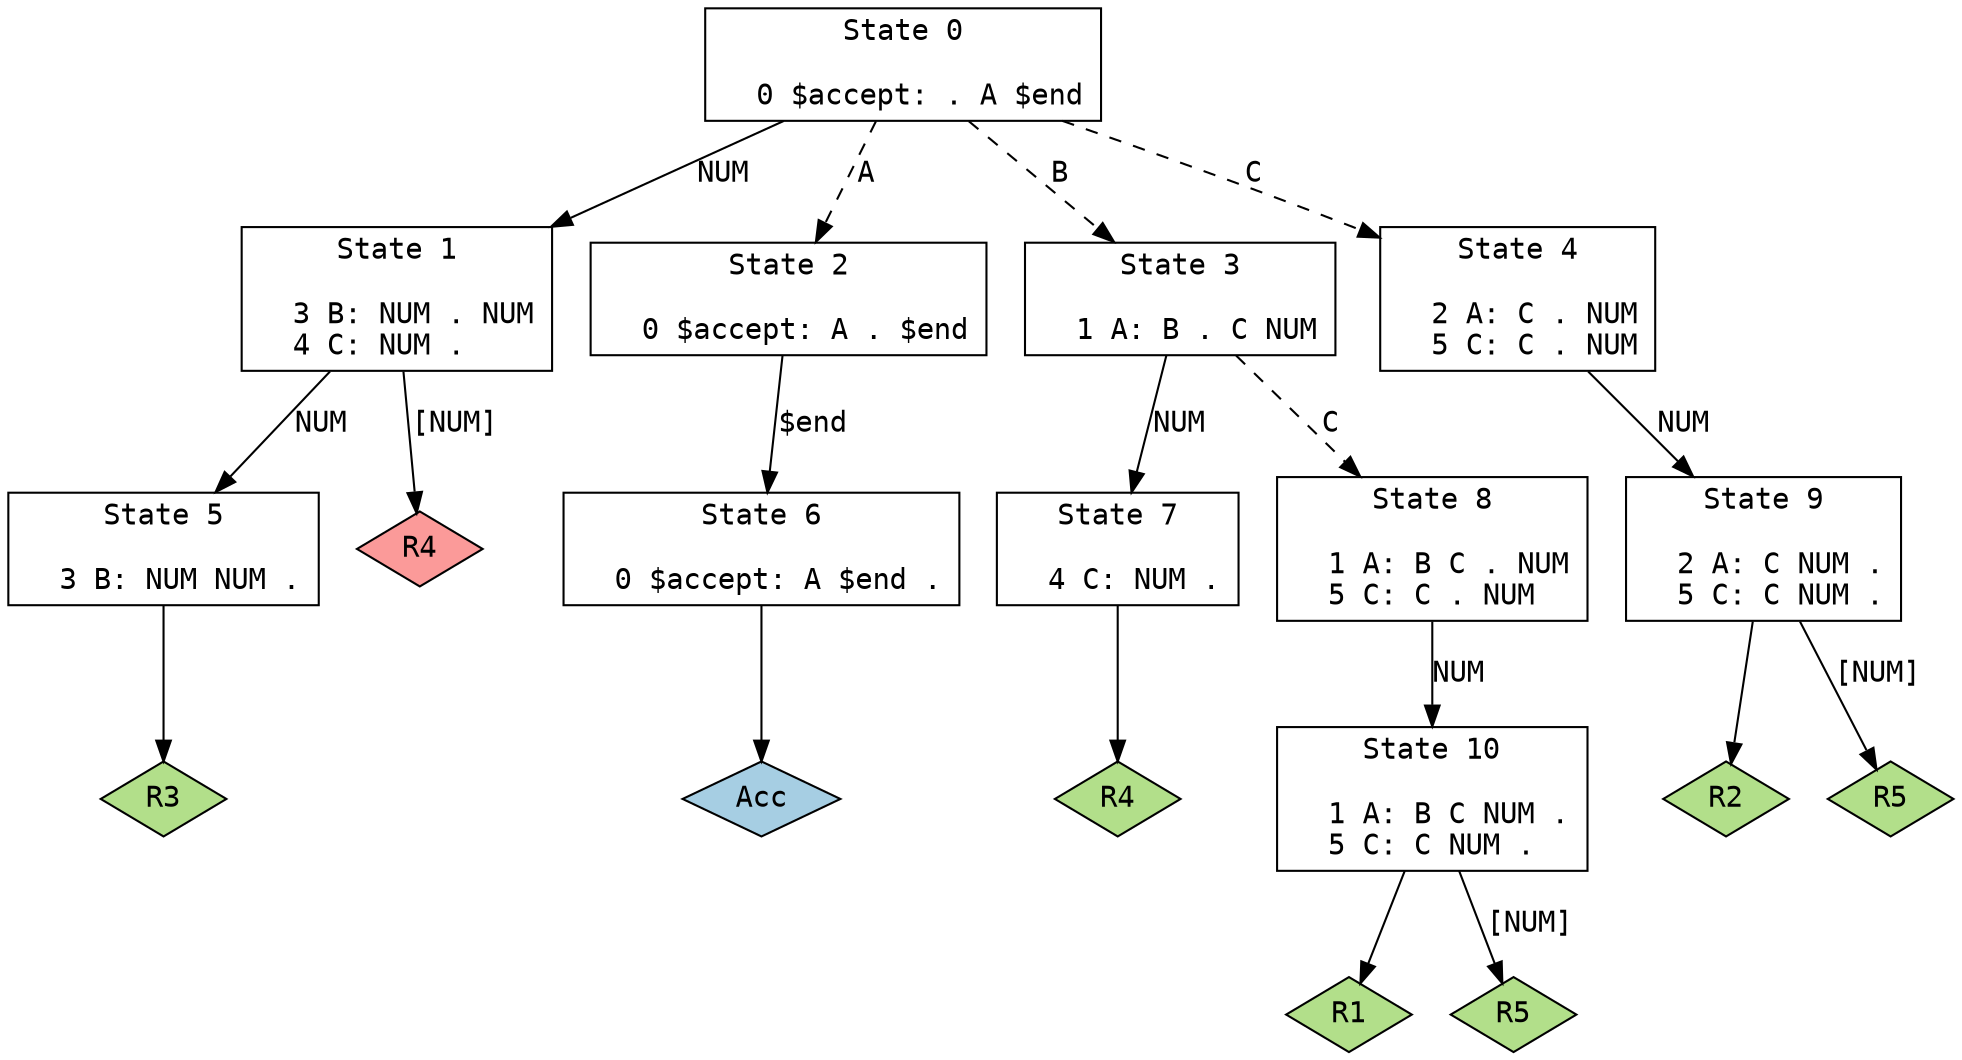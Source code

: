 // 由 GNU Bison 3.0.2 生成。
// 向 <bug-bison@gnu.org> 报告问题。
// 主页：<http://www.gnu.org/software/bison/>。

digraph "grammar7.y"
{
  node [fontname = courier, shape = box, colorscheme = paired6]
  edge [fontname = courier]

  0 [label="State 0\n\l  0 $accept: . A $end\l"]
  0 -> 1 [style=solid label="NUM"]
  0 -> 2 [style=dashed label="A"]
  0 -> 3 [style=dashed label="B"]
  0 -> 4 [style=dashed label="C"]
  1 [label="State 1\n\l  3 B: NUM . NUM\l  4 C: NUM .\l"]
  1 -> 5 [style=solid label="NUM"]
  1 -> "1R4d" [label="[NUM]", style=solid]
 "1R4d" [label="R4", fillcolor=5, shape=diamond, style=filled]
  2 [label="State 2\n\l  0 $accept: A . $end\l"]
  2 -> 6 [style=solid label="$end"]
  3 [label="State 3\n\l  1 A: B . C NUM\l"]
  3 -> 7 [style=solid label="NUM"]
  3 -> 8 [style=dashed label="C"]
  4 [label="State 4\n\l  2 A: C . NUM\l  5 C: C . NUM\l"]
  4 -> 9 [style=solid label="NUM"]
  5 [label="State 5\n\l  3 B: NUM NUM .\l"]
  5 -> "5R3" [style=solid]
 "5R3" [label="R3", fillcolor=3, shape=diamond, style=filled]
  6 [label="State 6\n\l  0 $accept: A $end .\l"]
  6 -> "6R0" [style=solid]
 "6R0" [label="Acc", fillcolor=1, shape=diamond, style=filled]
  7 [label="State 7\n\l  4 C: NUM .\l"]
  7 -> "7R4" [style=solid]
 "7R4" [label="R4", fillcolor=3, shape=diamond, style=filled]
  8 [label="State 8\n\l  1 A: B C . NUM\l  5 C: C . NUM\l"]
  8 -> 10 [style=solid label="NUM"]
  9 [label="State 9\n\l  2 A: C NUM .\l  5 C: C NUM .\l"]
  9 -> "9R2" [style=solid]
 "9R2" [label="R2", fillcolor=3, shape=diamond, style=filled]
  9 -> "9R5" [label="[NUM]", style=solid]
 "9R5" [label="R5", fillcolor=3, shape=diamond, style=filled]
  10 [label="State 10\n\l  1 A: B C NUM .\l  5 C: C NUM .\l"]
  10 -> "10R1" [style=solid]
 "10R1" [label="R1", fillcolor=3, shape=diamond, style=filled]
  10 -> "10R5" [label="[NUM]", style=solid]
 "10R5" [label="R5", fillcolor=3, shape=diamond, style=filled]
}
